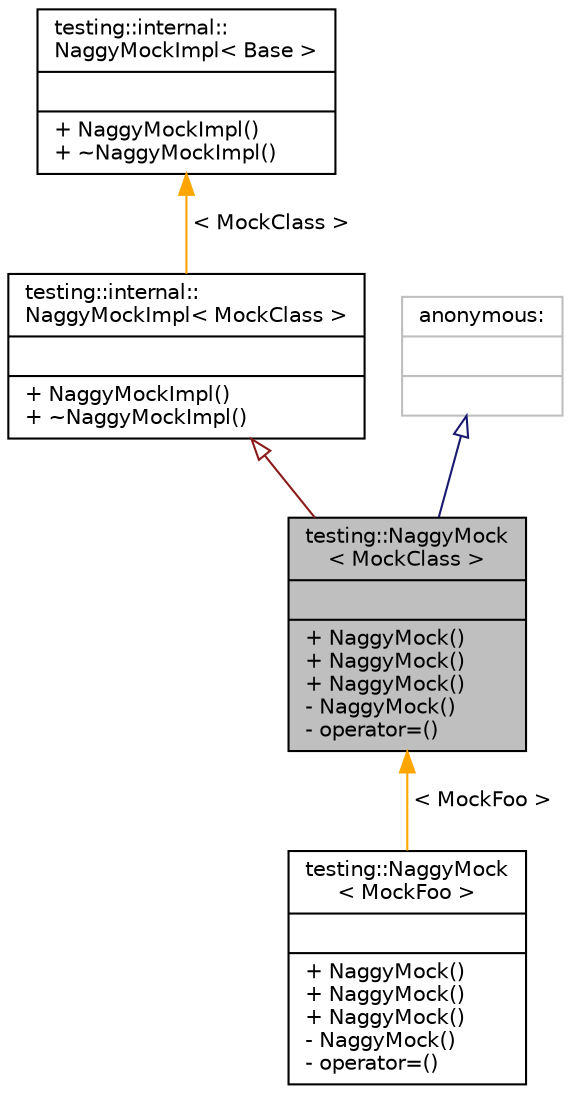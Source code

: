 digraph "testing::NaggyMock&lt; MockClass &gt;"
{
 // LATEX_PDF_SIZE
  bgcolor="transparent";
  edge [fontname="Helvetica",fontsize="10",labelfontname="Helvetica",labelfontsize="10"];
  node [fontname="Helvetica",fontsize="10",shape=record];
  Node1 [label="{testing::NaggyMock\l\< MockClass \>\n||+ NaggyMock()\l+ NaggyMock()\l+ NaggyMock()\l- NaggyMock()\l- operator=()\l}",height=0.2,width=0.4,color="black", fillcolor="grey75", style="filled", fontcolor="black",tooltip=" "];
  Node2 -> Node1 [dir="back",color="firebrick4",fontsize="10",style="solid",arrowtail="onormal",fontname="Helvetica"];
  Node2 [label="{testing::internal::\lNaggyMockImpl\< MockClass \>\n||+ NaggyMockImpl()\l+ ~NaggyMockImpl()\l}",height=0.2,width=0.4,color="black",URL="$classtesting_1_1internal_1_1NaggyMockImpl.html",tooltip=" "];
  Node3 -> Node2 [dir="back",color="orange",fontsize="10",style="solid",label=" \< MockClass \>" ,fontname="Helvetica"];
  Node3 [label="{testing::internal::\lNaggyMockImpl\< Base \>\n||+ NaggyMockImpl()\l+ ~NaggyMockImpl()\l}",height=0.2,width=0.4,color="black",URL="$classtesting_1_1internal_1_1NaggyMockImpl.html",tooltip=" "];
  Node4 -> Node1 [dir="back",color="midnightblue",fontsize="10",style="solid",arrowtail="onormal",fontname="Helvetica"];
  Node4 [label="{anonymous:\n||}",height=0.2,width=0.4,color="grey75",tooltip=" "];
  Node1 -> Node5 [dir="back",color="orange",fontsize="10",style="solid",label=" \< MockFoo \>" ,fontname="Helvetica"];
  Node5 [label="{testing::NaggyMock\l\< MockFoo \>\n||+ NaggyMock()\l+ NaggyMock()\l+ NaggyMock()\l- NaggyMock()\l- operator=()\l}",height=0.2,width=0.4,color="black",URL="$classtesting_1_1NaggyMock.html",tooltip=" "];
}
